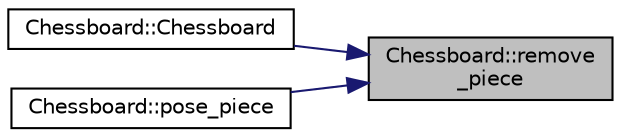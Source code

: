 digraph "Chessboard::remove_piece"
{
 // LATEX_PDF_SIZE
  edge [fontname="Helvetica",fontsize="10",labelfontname="Helvetica",labelfontsize="10"];
  node [fontname="Helvetica",fontsize="10",shape=record];
  rankdir="RL";
  Node1 [label="Chessboard::remove\l_piece",height=0.2,width=0.4,color="black", fillcolor="grey75", style="filled", fontcolor="black",tooltip="place un pointeur nul sur la case origine"];
  Node1 -> Node2 [dir="back",color="midnightblue",fontsize="10",style="solid",fontname="Helvetica"];
  Node2 [label="Chessboard::Chessboard",height=0.2,width=0.4,color="black", fillcolor="white", style="filled",URL="$df/d81/classChessboard.html#a0647fd37fc04def4958a586c3d0100ab",tooltip="constructeur par défaut qui initialise l'échiquier Place les pièces en position initiale"];
  Node1 -> Node3 [dir="back",color="midnightblue",fontsize="10",style="solid",fontname="Helvetica"];
  Node3 [label="Chessboard::pose_piece",height=0.2,width=0.4,color="black", fillcolor="white", style="filled",URL="$df/d81/classChessboard.html#a43887fc0d7fa45544c193304088bf629",tooltip="pose une pièce à la case spécifiée La pose est possile si la case est vide ou si elle contient une pi..."];
}
